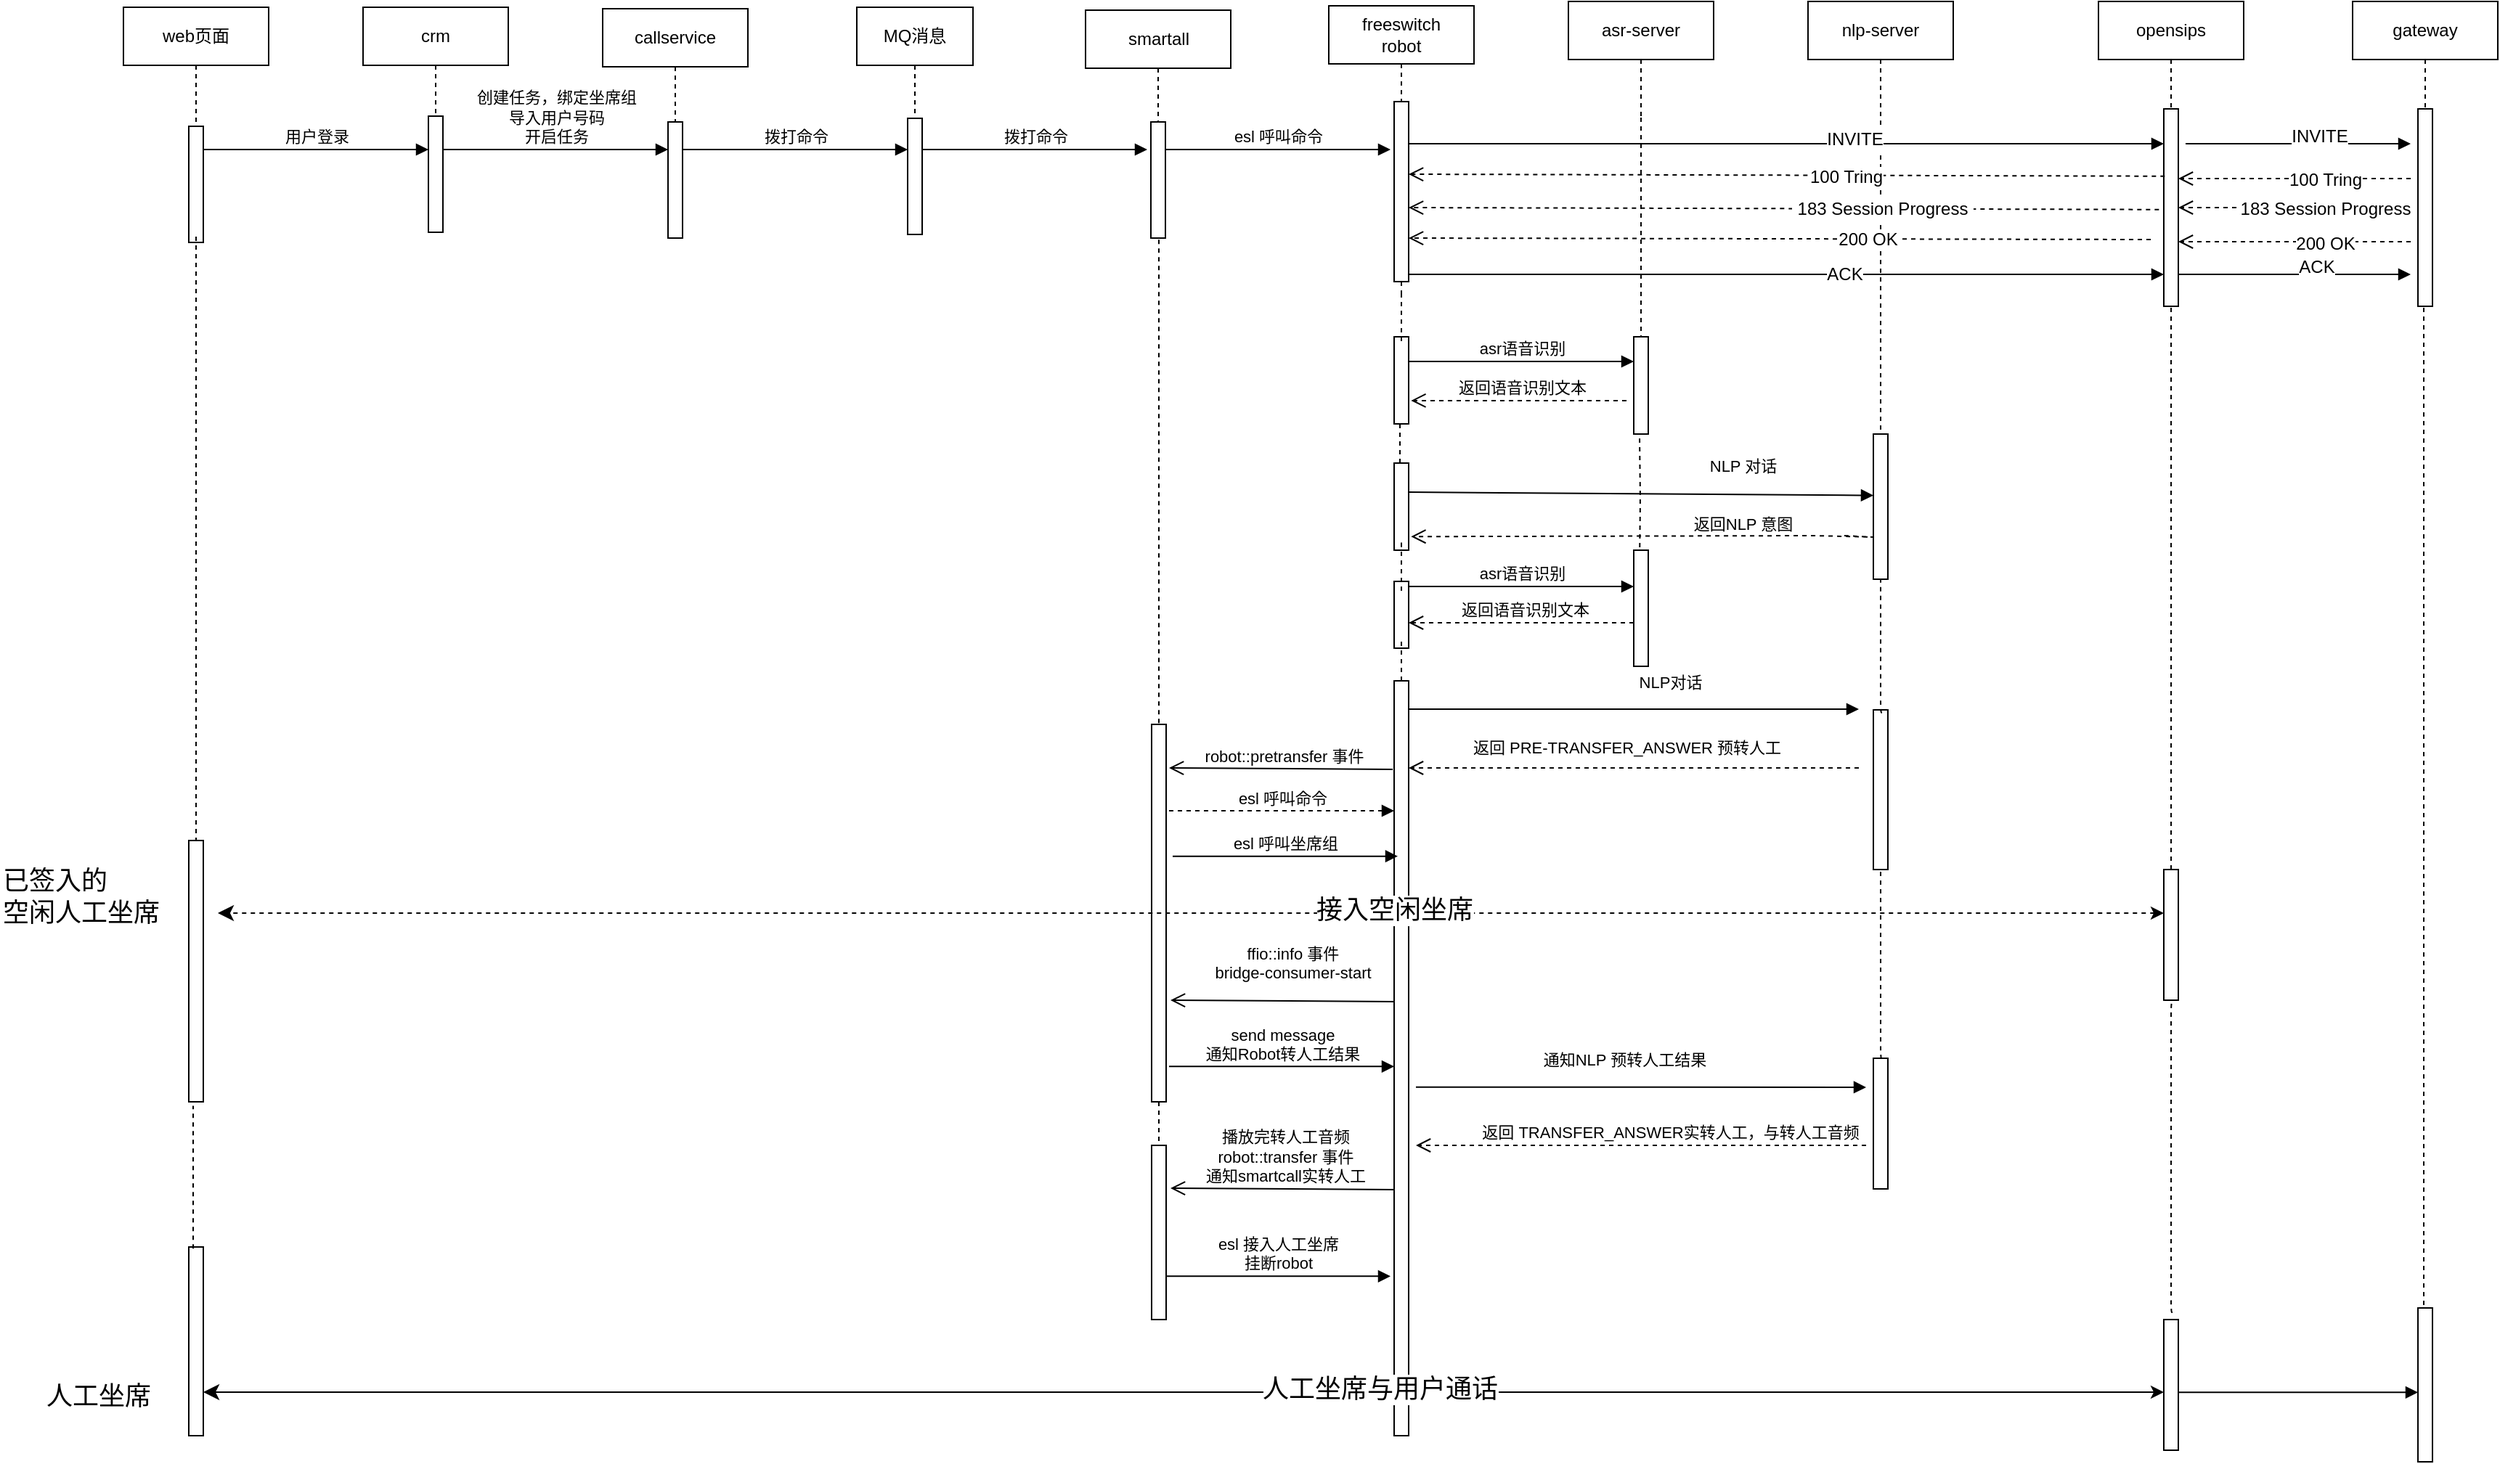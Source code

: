 <mxfile version="10.5.8" type="github"><diagram id="3mgoe-jNPa9EcW9ZpjK1" name="Page-1"><mxGraphModel dx="2095" dy="4619" grid="1" gridSize="10" guides="1" tooltips="1" connect="1" arrows="1" fold="1" page="0" pageScale="1" pageWidth="827" pageHeight="1169" background="none" math="0" shadow="0"><root><mxCell id="0"/><mxCell id="1" parent="0"/><mxCell id="B0qbbdO-0wWLb9-uWsGg-14" value="smartall" style="shape=umlLifeline;perimeter=lifelinePerimeter;whiteSpace=wrap;html=1;container=1;collapsible=0;recursiveResize=0;outlineConnect=0;" parent="1" vertex="1"><mxGeometry x="47.5" y="-3632" width="100" height="80" as="geometry"/></mxCell><mxCell id="B0qbbdO-0wWLb9-uWsGg-15" value="freeswitch&lt;br&gt;robot&lt;br&gt;" style="shape=umlLifeline;perimeter=lifelinePerimeter;whiteSpace=wrap;html=1;container=1;collapsible=0;recursiveResize=0;outlineConnect=0;" parent="1" vertex="1"><mxGeometry x="215" y="-3635" width="100" height="201" as="geometry"/></mxCell><mxCell id="B0qbbdO-0wWLb9-uWsGg-20" value="" style="html=1;points=[];perimeter=orthogonalPerimeter;" parent="B0qbbdO-0wWLb9-uWsGg-15" vertex="1"><mxGeometry x="45" y="66" width="10" height="124" as="geometry"/></mxCell><mxCell id="fr6vxEHx3baNWwD9M7RQ-111" style="edgeStyle=orthogonalEdgeStyle;rounded=0;jumpSize=6;orthogonalLoop=1;jettySize=auto;html=1;shadow=0;dashed=1;startArrow=none;startFill=0;endArrow=none;endFill=0;strokeWidth=1;" edge="1" parent="1" source="B0qbbdO-0wWLb9-uWsGg-16"><mxGeometry relative="1" as="geometry"><mxPoint x="430" y="-3400" as="targetPoint"/></mxGeometry></mxCell><mxCell id="B0qbbdO-0wWLb9-uWsGg-16" value="asr-server" style="shape=umlLifeline;perimeter=lifelinePerimeter;whiteSpace=wrap;html=1;container=1;collapsible=0;recursiveResize=0;outlineConnect=0;" parent="1" vertex="1"><mxGeometry x="380" y="-3638" width="100" height="80" as="geometry"/></mxCell><mxCell id="B0qbbdO-0wWLb9-uWsGg-17" value="callservice" style="shape=umlLifeline;perimeter=lifelinePerimeter;whiteSpace=wrap;html=1;container=1;collapsible=0;recursiveResize=0;outlineConnect=0;" parent="1" vertex="1"><mxGeometry x="-285" y="-3633" width="100" height="80" as="geometry"/></mxCell><mxCell id="B0qbbdO-0wWLb9-uWsGg-18" value="crm" style="shape=umlLifeline;perimeter=lifelinePerimeter;whiteSpace=wrap;html=1;container=1;collapsible=0;recursiveResize=0;outlineConnect=0;" parent="1" vertex="1"><mxGeometry x="-450" y="-3634" width="100" height="80" as="geometry"/></mxCell><mxCell id="B0qbbdO-0wWLb9-uWsGg-19" value="web页面" style="shape=umlLifeline;perimeter=lifelinePerimeter;whiteSpace=wrap;html=1;container=1;collapsible=0;recursiveResize=0;outlineConnect=0;" parent="1" vertex="1"><mxGeometry x="-615" y="-3634" width="100" height="80" as="geometry"/></mxCell><mxCell id="B0qbbdO-0wWLb9-uWsGg-21" value="" style="html=1;points=[];perimeter=orthogonalPerimeter;" parent="1" vertex="1"><mxGeometry x="425" y="-3407" width="10" height="67" as="geometry"/></mxCell><mxCell id="fr6vxEHx3baNWwD9M7RQ-88" style="edgeStyle=orthogonalEdgeStyle;rounded=0;jumpSize=6;orthogonalLoop=1;jettySize=auto;html=1;shadow=0;startArrow=block;startFill=1;endArrow=none;endFill=0;strokeWidth=1;dashed=1;exitX=1.017;exitY=0.908;exitDx=0;exitDy=0;exitPerimeter=0;" edge="1" parent="1" source="B0qbbdO-0wWLb9-uWsGg-22" target="fr6vxEHx3baNWwD9M7RQ-86"><mxGeometry relative="1" as="geometry"><mxPoint x="98" y="-3320" as="sourcePoint"/><Array as="points"><mxPoint x="98" y="-3482"/></Array></mxGeometry></mxCell><mxCell id="B0qbbdO-0wWLb9-uWsGg-22" value="" style="html=1;points=[];perimeter=orthogonalPerimeter;" parent="1" vertex="1"><mxGeometry x="92.5" y="-3555" width="10" height="80" as="geometry"/></mxCell><mxCell id="B0qbbdO-0wWLb9-uWsGg-23" value="" style="html=1;points=[];perimeter=orthogonalPerimeter;" parent="1" vertex="1"><mxGeometry x="-240" y="-3555" width="10" height="80" as="geometry"/></mxCell><mxCell id="B0qbbdO-0wWLb9-uWsGg-24" value="" style="html=1;points=[];perimeter=orthogonalPerimeter;" parent="1" vertex="1"><mxGeometry x="-405" y="-3559" width="10" height="80" as="geometry"/></mxCell><mxCell id="B0qbbdO-0wWLb9-uWsGg-25" value="" style="html=1;points=[];perimeter=orthogonalPerimeter;" parent="1" vertex="1"><mxGeometry x="-570" y="-3552" width="10" height="80" as="geometry"/></mxCell><mxCell id="fr6vxEHx3baNWwD9M7RQ-2" value="用户登录&lt;br&gt;" style="html=1;verticalAlign=bottom;endArrow=block;" edge="1" parent="1"><mxGeometry width="80" relative="1" as="geometry"><mxPoint x="-560" y="-3536" as="sourcePoint"/><mxPoint x="-405" y="-3536" as="targetPoint"/></mxGeometry></mxCell><mxCell id="fr6vxEHx3baNWwD9M7RQ-11" value="MQ消息" style="shape=umlLifeline;perimeter=lifelinePerimeter;whiteSpace=wrap;html=1;container=1;collapsible=0;recursiveResize=0;outlineConnect=0;" vertex="1" parent="1"><mxGeometry x="-110" y="-3634" width="80" height="80" as="geometry"/></mxCell><mxCell id="fr6vxEHx3baNWwD9M7RQ-12" value="" style="html=1;points=[];perimeter=orthogonalPerimeter;" vertex="1" parent="1"><mxGeometry x="-75" y="-3557.5" width="10" height="80" as="geometry"/></mxCell><mxCell id="fr6vxEHx3baNWwD9M7RQ-17" value="创建任务，绑定坐席组&lt;br&gt;导入用户号码&lt;br&gt;开启任务&lt;br&gt;" style="html=1;verticalAlign=bottom;endArrow=block;" edge="1" parent="1"><mxGeometry width="80" relative="1" as="geometry"><mxPoint x="-395" y="-3536" as="sourcePoint"/><mxPoint x="-240" y="-3536" as="targetPoint"/></mxGeometry></mxCell><mxCell id="fr6vxEHx3baNWwD9M7RQ-18" value="拨打命令" style="html=1;verticalAlign=bottom;endArrow=block;" edge="1" parent="1"><mxGeometry width="80" relative="1" as="geometry"><mxPoint x="-230" y="-3536" as="sourcePoint"/><mxPoint x="-75" y="-3536" as="targetPoint"/></mxGeometry></mxCell><mxCell id="fr6vxEHx3baNWwD9M7RQ-20" value="esl 呼叫命令" style="html=1;verticalAlign=bottom;endArrow=block;" edge="1" parent="1"><mxGeometry width="80" relative="1" as="geometry"><mxPoint x="102.5" y="-3536" as="sourcePoint"/><mxPoint x="257.5" y="-3536" as="targetPoint"/></mxGeometry></mxCell><mxCell id="fr6vxEHx3baNWwD9M7RQ-28" value="拨打命令" style="html=1;verticalAlign=bottom;endArrow=block;" edge="1" parent="1"><mxGeometry width="80" relative="1" as="geometry"><mxPoint x="-65" y="-3536" as="sourcePoint"/><mxPoint x="90" y="-3536" as="targetPoint"/></mxGeometry></mxCell><mxCell id="fr6vxEHx3baNWwD9M7RQ-31" value="nlp-server" style="shape=umlLifeline;perimeter=lifelinePerimeter;whiteSpace=wrap;html=1;container=1;collapsible=0;recursiveResize=0;outlineConnect=0;" vertex="1" parent="1"><mxGeometry x="545" y="-3638" width="100" height="298" as="geometry"/></mxCell><mxCell id="fr6vxEHx3baNWwD9M7RQ-32" value="" style="html=1;points=[];perimeter=orthogonalPerimeter;" vertex="1" parent="1"><mxGeometry x="590" y="-3340" width="10" height="100" as="geometry"/></mxCell><mxCell id="fr6vxEHx3baNWwD9M7RQ-36" value="asr语音识别" style="html=1;verticalAlign=bottom;endArrow=block;" edge="1" parent="1"><mxGeometry width="80" relative="1" as="geometry"><mxPoint x="270" y="-3390" as="sourcePoint"/><mxPoint x="425" y="-3390" as="targetPoint"/></mxGeometry></mxCell><mxCell id="fr6vxEHx3baNWwD9M7RQ-38" value="返回语音识别文本" style="html=1;verticalAlign=bottom;endArrow=open;dashed=1;endSize=8;rounded=0;entryX=1.167;entryY=0.733;entryDx=0;entryDy=0;entryPerimeter=0;" edge="1" parent="1" target="fr6vxEHx3baNWwD9M7RQ-112"><mxGeometry x="-0.026" relative="1" as="geometry"><mxPoint x="420" y="-3363" as="sourcePoint"/><mxPoint x="280" y="-3354" as="targetPoint"/><mxPoint as="offset"/></mxGeometry></mxCell><mxCell id="fr6vxEHx3baNWwD9M7RQ-68" value="asr语音识别" style="html=1;verticalAlign=bottom;endArrow=block;" edge="1" parent="1"><mxGeometry width="80" relative="1" as="geometry"><mxPoint x="270" y="-3235" as="sourcePoint"/><mxPoint x="425" y="-3235" as="targetPoint"/></mxGeometry></mxCell><mxCell id="fr6vxEHx3baNWwD9M7RQ-69" value="返回语音识别文本" style="html=1;verticalAlign=bottom;endArrow=open;dashed=1;endSize=8;rounded=0;" edge="1" parent="1"><mxGeometry x="-0.026" relative="1" as="geometry"><mxPoint x="425" y="-3210" as="sourcePoint"/><mxPoint x="270" y="-3210" as="targetPoint"/><mxPoint as="offset"/></mxGeometry></mxCell><mxCell id="fr6vxEHx3baNWwD9M7RQ-70" value="NLP 对话" style="html=1;verticalAlign=bottom;endArrow=block;entryX=0;entryY=0.423;entryDx=0;entryDy=0;entryPerimeter=0;" edge="1" parent="1" target="fr6vxEHx3baNWwD9M7RQ-32"><mxGeometry x="0.437" y="11" width="80" relative="1" as="geometry"><mxPoint x="270" y="-3300" as="sourcePoint"/><mxPoint x="580" y="-3298" as="targetPoint"/><mxPoint as="offset"/></mxGeometry></mxCell><mxCell id="fr6vxEHx3baNWwD9M7RQ-71" value="返回NLP 意图" style="html=1;verticalAlign=bottom;endArrow=open;endSize=8;rounded=0;dashed=1;entryX=1.167;entryY=0.844;entryDx=0;entryDy=0;entryPerimeter=0;" edge="1" parent="1" target="fr6vxEHx3baNWwD9M7RQ-93"><mxGeometry x="-0.349" y="1" relative="1" as="geometry"><mxPoint x="570" y="-3270" as="sourcePoint"/><mxPoint x="280" y="-3270" as="targetPoint"/><Array as="points"><mxPoint x="590" y="-3269"/><mxPoint x="550" y="-3270"/></Array><mxPoint as="offset"/></mxGeometry></mxCell><mxCell id="fr6vxEHx3baNWwD9M7RQ-79" value="" style="edgeStyle=orthogonalEdgeStyle;rounded=1;jumpSize=6;orthogonalLoop=1;jettySize=auto;html=1;shadow=0;dashed=1;startArrow=none;startFill=0;endArrow=none;endFill=0;strokeWidth=1;entryX=0.4;entryY=1.013;entryDx=0;entryDy=0;entryPerimeter=0;" edge="1" parent="1" target="B0qbbdO-0wWLb9-uWsGg-21"><mxGeometry relative="1" as="geometry"><mxPoint x="429" y="-3250" as="sourcePoint"/><mxPoint x="430" y="-3310" as="targetPoint"/></mxGeometry></mxCell><mxCell id="fr6vxEHx3baNWwD9M7RQ-76" value="" style="html=1;points=[];perimeter=orthogonalPerimeter;" vertex="1" parent="1"><mxGeometry x="425" y="-3260" width="10" height="80" as="geometry"/></mxCell><mxCell id="fr6vxEHx3baNWwD9M7RQ-81" value="NLP对话" style="html=1;verticalAlign=bottom;endArrow=block;" edge="1" parent="1"><mxGeometry x="0.161" y="10" width="80" relative="1" as="geometry"><mxPoint x="270" y="-3150.5" as="sourcePoint"/><mxPoint x="580" y="-3150.5" as="targetPoint"/><mxPoint as="offset"/></mxGeometry></mxCell><mxCell id="fr6vxEHx3baNWwD9M7RQ-86" value="" style="html=1;points=[];perimeter=orthogonalPerimeter;" vertex="1" parent="1"><mxGeometry x="93" y="-3140" width="10" height="260" as="geometry"/></mxCell><mxCell id="fr6vxEHx3baNWwD9M7RQ-89" value="robot::pretransfer 事件" style="html=1;verticalAlign=bottom;endArrow=open;endSize=8;rounded=0;entryX=1.3;entryY=0.69;entryDx=0;entryDy=0;entryPerimeter=0;" edge="1" parent="1"><mxGeometry x="-0.026" relative="1" as="geometry"><mxPoint x="259" y="-3109" as="sourcePoint"/><mxPoint x="105" y="-3110" as="targetPoint"/><mxPoint as="offset"/></mxGeometry></mxCell><mxCell id="fr6vxEHx3baNWwD9M7RQ-90" value="esl 呼叫命令" style="html=1;verticalAlign=bottom;endArrow=block;dashed=1;" edge="1" parent="1"><mxGeometry width="80" relative="1" as="geometry"><mxPoint x="105" y="-3080.5" as="sourcePoint"/><mxPoint x="260" y="-3080.5" as="targetPoint"/></mxGeometry></mxCell><mxCell id="fr6vxEHx3baNWwD9M7RQ-93" value="" style="html=1;points=[];perimeter=orthogonalPerimeter;" vertex="1" parent="1"><mxGeometry x="260" y="-3320" width="10" height="60" as="geometry"/></mxCell><mxCell id="fr6vxEHx3baNWwD9M7RQ-95" value="" style="edgeStyle=orthogonalEdgeStyle;rounded=1;jumpSize=6;orthogonalLoop=1;jettySize=auto;html=1;shadow=0;dashed=1;startArrow=none;startFill=0;endArrow=none;endFill=0;strokeWidth=1;" edge="1" parent="1"><mxGeometry relative="1" as="geometry"><mxPoint x="264" y="-3320" as="sourcePoint"/><mxPoint x="264" y="-3347" as="targetPoint"/></mxGeometry></mxCell><mxCell id="fr6vxEHx3baNWwD9M7RQ-96" value="" style="html=1;points=[];perimeter=orthogonalPerimeter;" vertex="1" parent="1"><mxGeometry x="260" y="-3238.5" width="10" height="46" as="geometry"/></mxCell><mxCell id="fr6vxEHx3baNWwD9M7RQ-99" value="" style="edgeStyle=orthogonalEdgeStyle;rounded=1;jumpSize=6;orthogonalLoop=1;jettySize=auto;html=1;shadow=0;dashed=1;startArrow=none;startFill=0;endArrow=none;endFill=0;strokeWidth=1;" edge="1" parent="1"><mxGeometry relative="1" as="geometry"><mxPoint x="265" y="-3232" as="sourcePoint"/><mxPoint x="265" y="-3260" as="targetPoint"/><Array as="points"><mxPoint x="265" y="-3270"/><mxPoint x="265" y="-3270"/></Array></mxGeometry></mxCell><mxCell id="fr6vxEHx3baNWwD9M7RQ-100" value="" style="html=1;points=[];perimeter=orthogonalPerimeter;" vertex="1" parent="1"><mxGeometry x="260" y="-3170" width="10" height="520" as="geometry"/></mxCell><mxCell id="fr6vxEHx3baNWwD9M7RQ-102" value="" style="edgeStyle=orthogonalEdgeStyle;rounded=1;jumpSize=6;orthogonalLoop=1;jettySize=auto;html=1;shadow=0;dashed=1;startArrow=none;startFill=0;endArrow=none;endFill=0;strokeWidth=1;" edge="1" parent="1" source="fr6vxEHx3baNWwD9M7RQ-100"><mxGeometry relative="1" as="geometry"><mxPoint x="265" y="-3169" as="sourcePoint"/><mxPoint x="265" y="-3197" as="targetPoint"/></mxGeometry></mxCell><mxCell id="fr6vxEHx3baNWwD9M7RQ-103" value="返回 PRE-TRANSFER_ANSWER 预转人工&lt;br&gt;" style="html=1;verticalAlign=bottom;endArrow=open;endSize=8;rounded=0;dashed=1;" edge="1" parent="1"><mxGeometry x="0.032" y="-5" relative="1" as="geometry"><mxPoint x="580" y="-3110" as="sourcePoint"/><mxPoint x="270" y="-3110" as="targetPoint"/><mxPoint as="offset"/></mxGeometry></mxCell><mxCell id="fr6vxEHx3baNWwD9M7RQ-105" value="" style="html=1;points=[];perimeter=orthogonalPerimeter;" vertex="1" parent="1"><mxGeometry x="-570" y="-3060" width="10" height="180" as="geometry"/></mxCell><mxCell id="fr6vxEHx3baNWwD9M7RQ-107" style="edgeStyle=orthogonalEdgeStyle;rounded=0;jumpSize=6;orthogonalLoop=1;jettySize=auto;html=1;shadow=0;startArrow=none;startFill=0;endArrow=none;endFill=0;strokeWidth=1;dashed=1;exitX=0.5;exitY=0.95;exitDx=0;exitDy=0;exitPerimeter=0;" edge="1" parent="1" source="B0qbbdO-0wWLb9-uWsGg-25" target="fr6vxEHx3baNWwD9M7RQ-105"><mxGeometry relative="1" as="geometry"><mxPoint x="-565" y="-3267.5" as="sourcePoint"/><mxPoint x="-565" y="-3107.5" as="targetPoint"/><Array as="points"/></mxGeometry></mxCell><mxCell id="fr6vxEHx3baNWwD9M7RQ-108" value="esl 呼叫坐席组" style="html=1;verticalAlign=bottom;endArrow=block;" edge="1" parent="1"><mxGeometry width="80" relative="1" as="geometry"><mxPoint x="107.5" y="-3049.167" as="sourcePoint"/><mxPoint x="262.5" y="-3049.167" as="targetPoint"/></mxGeometry></mxCell><mxCell id="fr6vxEHx3baNWwD9M7RQ-109" value="opensips" style="shape=umlLifeline;perimeter=lifelinePerimeter;whiteSpace=wrap;html=1;container=1;collapsible=0;recursiveResize=0;outlineConnect=0;" vertex="1" parent="1"><mxGeometry x="745" y="-3638" width="100" height="210" as="geometry"/></mxCell><mxCell id="fr6vxEHx3baNWwD9M7RQ-110" value="" style="html=1;points=[];perimeter=orthogonalPerimeter;" vertex="1" parent="fr6vxEHx3baNWwD9M7RQ-109"><mxGeometry x="45" y="74" width="10" height="136" as="geometry"/></mxCell><mxCell id="fr6vxEHx3baNWwD9M7RQ-112" value="" style="html=1;points=[];perimeter=orthogonalPerimeter;" vertex="1" parent="1"><mxGeometry x="260" y="-3407" width="10" height="60" as="geometry"/></mxCell><mxCell id="fr6vxEHx3baNWwD9M7RQ-113" value="" style="html=1;verticalAlign=bottom;endArrow=block;" edge="1" parent="1"><mxGeometry x="0.038" y="10" width="80" relative="1" as="geometry"><mxPoint x="270" y="-3540" as="sourcePoint"/><mxPoint x="790" y="-3540" as="targetPoint"/><mxPoint as="offset"/></mxGeometry></mxCell><mxCell id="fr6vxEHx3baNWwD9M7RQ-122" value="INVITE" style="text;html=1;resizable=0;points=[];align=center;verticalAlign=middle;labelBackgroundColor=#ffffff;" vertex="1" connectable="0" parent="fr6vxEHx3baNWwD9M7RQ-113"><mxGeometry x="0.179" y="3" relative="1" as="geometry"><mxPoint as="offset"/></mxGeometry></mxCell><mxCell id="fr6vxEHx3baNWwD9M7RQ-116" value="" style="html=1;verticalAlign=bottom;endArrow=open;dashed=1;endSize=8;rounded=0;exitX=0.067;exitY=0.341;exitDx=0;exitDy=0;exitPerimeter=0;" edge="1" parent="1" source="fr6vxEHx3baNWwD9M7RQ-110"><mxGeometry x="-0.026" relative="1" as="geometry"><mxPoint x="780" y="-3519" as="sourcePoint"/><mxPoint x="270" y="-3519" as="targetPoint"/><mxPoint as="offset"/></mxGeometry></mxCell><mxCell id="fr6vxEHx3baNWwD9M7RQ-123" value="100 Tring" style="text;html=1;resizable=0;points=[];align=center;verticalAlign=middle;labelBackgroundColor=#ffffff;" vertex="1" connectable="0" parent="fr6vxEHx3baNWwD9M7RQ-116"><mxGeometry x="-0.659" y="1" relative="1" as="geometry"><mxPoint x="-131" as="offset"/></mxGeometry></mxCell><mxCell id="fr6vxEHx3baNWwD9M7RQ-118" value="" style="html=1;verticalAlign=bottom;endArrow=open;dashed=1;endSize=8;rounded=0;exitX=-0.333;exitY=0.51;exitDx=0;exitDy=0;exitPerimeter=0;" edge="1" parent="1" source="fr6vxEHx3baNWwD9M7RQ-110"><mxGeometry x="-0.026" relative="1" as="geometry"><mxPoint x="781" y="-3495.5" as="sourcePoint"/><mxPoint x="270" y="-3496" as="targetPoint"/><mxPoint as="offset"/></mxGeometry></mxCell><mxCell id="fr6vxEHx3baNWwD9M7RQ-125" value="&amp;nbsp;183 Session Progress&amp;nbsp;" style="text;html=1;resizable=0;points=[];align=center;verticalAlign=middle;labelBackgroundColor=#ffffff;" vertex="1" connectable="0" parent="fr6vxEHx3baNWwD9M7RQ-118"><mxGeometry x="-0.425" y="1" relative="1" as="geometry"><mxPoint x="-42" y="-1" as="offset"/></mxGeometry></mxCell><mxCell id="fr6vxEHx3baNWwD9M7RQ-119" value="" style="html=1;verticalAlign=bottom;endArrow=open;dashed=1;endSize=8;rounded=0;exitX=-0.367;exitY=0.503;exitDx=0;exitDy=0;exitPerimeter=0;" edge="1" parent="1"><mxGeometry x="-0.026" relative="1" as="geometry"><mxPoint x="781" y="-3474" as="sourcePoint"/><mxPoint x="270" y="-3475" as="targetPoint"/><mxPoint as="offset"/></mxGeometry></mxCell><mxCell id="fr6vxEHx3baNWwD9M7RQ-126" value="200 OK" style="text;html=1;resizable=0;points=[];align=center;verticalAlign=middle;labelBackgroundColor=#ffffff;" vertex="1" connectable="0" parent="fr6vxEHx3baNWwD9M7RQ-119"><mxGeometry x="-0.545" y="1" relative="1" as="geometry"><mxPoint x="-79" y="-1.5" as="offset"/></mxGeometry></mxCell><mxCell id="fr6vxEHx3baNWwD9M7RQ-120" value="" style="html=1;verticalAlign=bottom;endArrow=block;" edge="1" parent="1"><mxGeometry x="0.115" y="10" width="80" relative="1" as="geometry"><mxPoint x="270" y="-3450" as="sourcePoint"/><mxPoint x="790" y="-3450" as="targetPoint"/><mxPoint as="offset"/></mxGeometry></mxCell><mxCell id="fr6vxEHx3baNWwD9M7RQ-127" value="ACK" style="text;html=1;resizable=0;points=[];align=center;verticalAlign=middle;labelBackgroundColor=#ffffff;" vertex="1" connectable="0" parent="fr6vxEHx3baNWwD9M7RQ-120"><mxGeometry x="0.518" y="-1" relative="1" as="geometry"><mxPoint x="-95" y="-1" as="offset"/></mxGeometry></mxCell><mxCell id="fr6vxEHx3baNWwD9M7RQ-131" value="" style="edgeStyle=orthogonalEdgeStyle;rounded=1;jumpSize=6;orthogonalLoop=1;jettySize=auto;html=1;shadow=0;dashed=1;startArrow=none;startFill=0;endArrow=none;endFill=0;strokeWidth=1;" edge="1" parent="1"><mxGeometry relative="1" as="geometry"><mxPoint x="265" y="-3404" as="sourcePoint"/><mxPoint x="265" y="-3438" as="targetPoint"/></mxGeometry></mxCell><mxCell id="fr6vxEHx3baNWwD9M7RQ-134" value="" style="html=1;points=[];perimeter=orthogonalPerimeter;" vertex="1" parent="1"><mxGeometry x="590" y="-3150" width="10" height="110" as="geometry"/></mxCell><mxCell id="fr6vxEHx3baNWwD9M7RQ-137" value="" style="edgeStyle=orthogonalEdgeStyle;rounded=1;jumpSize=6;orthogonalLoop=1;jettySize=auto;html=1;shadow=0;dashed=1;startArrow=none;startFill=0;endArrow=none;endFill=0;strokeWidth=1;exitX=0.6;exitY=0.017;exitDx=0;exitDy=0;exitPerimeter=0;" edge="1" parent="1" source="fr6vxEHx3baNWwD9M7RQ-134" target="fr6vxEHx3baNWwD9M7RQ-32"><mxGeometry relative="1" as="geometry"><mxPoint x="594" y="-3180" as="sourcePoint"/><mxPoint x="594" y="-3218.5" as="targetPoint"/><Array as="points"><mxPoint x="595" y="-3148"/></Array></mxGeometry></mxCell><mxCell id="fr6vxEHx3baNWwD9M7RQ-149" value="" style="html=1;points=[];perimeter=orthogonalPerimeter;" vertex="1" parent="1"><mxGeometry x="790" y="-3040" width="10" height="90" as="geometry"/></mxCell><mxCell id="fr6vxEHx3baNWwD9M7RQ-153" value="" style="edgeStyle=orthogonalEdgeStyle;rounded=0;jumpSize=6;orthogonalLoop=1;jettySize=auto;html=1;shadow=0;dashed=1;startArrow=none;startFill=0;endArrow=none;endFill=0;strokeWidth=1;" edge="1" parent="1" source="fr6vxEHx3baNWwD9M7RQ-149"><mxGeometry relative="1" as="geometry"><mxPoint x="795" y="-3108" as="sourcePoint"/><mxPoint x="795" y="-3428" as="targetPoint"/><Array as="points"/></mxGeometry></mxCell><mxCell id="fr6vxEHx3baNWwD9M7RQ-158" value="" style="html=1;verticalAlign=bottom;endArrow=classic;endSize=8;rounded=0;dashed=1;endFill=1;startArrow=classic;startFill=1;" edge="1" parent="1"><mxGeometry x="-0.651" y="-5" relative="1" as="geometry"><mxPoint x="790" y="-3010" as="sourcePoint"/><mxPoint x="-550" y="-3010" as="targetPoint"/><Array as="points"><mxPoint x="390" y="-3010"/><mxPoint x="-550" y="-3010"/></Array><mxPoint as="offset"/></mxGeometry></mxCell><mxCell id="fr6vxEHx3baNWwD9M7RQ-164" value="&lt;font style=&quot;font-size: 18px&quot;&gt;接入空闲坐席&lt;/font&gt;" style="text;html=1;resizable=0;points=[];align=center;verticalAlign=middle;labelBackgroundColor=#ffffff;" vertex="1" connectable="0" parent="fr6vxEHx3baNWwD9M7RQ-158"><mxGeometry x="1" y="810" relative="1" as="geometry"><mxPoint x="810" y="-2" as="offset"/></mxGeometry></mxCell><mxCell id="fr6vxEHx3baNWwD9M7RQ-165" value="ffio::info 事件&lt;br&gt;bridge-consumer-start&lt;br&gt;" style="html=1;verticalAlign=bottom;endArrow=open;endSize=8;rounded=0;entryX=1.3;entryY=0.69;entryDx=0;entryDy=0;entryPerimeter=0;" edge="1" parent="1"><mxGeometry x="-0.09" y="-11" relative="1" as="geometry"><mxPoint x="260" y="-2949" as="sourcePoint"/><mxPoint x="106" y="-2950" as="targetPoint"/><mxPoint as="offset"/></mxGeometry></mxCell><mxCell id="fr6vxEHx3baNWwD9M7RQ-166" value="send message&lt;br&gt;通知Robot转人工结果&lt;br&gt;" style="html=1;verticalAlign=bottom;endArrow=block;" edge="1" parent="1"><mxGeometry width="80" relative="1" as="geometry"><mxPoint x="105" y="-2904.333" as="sourcePoint"/><mxPoint x="260" y="-2904.333" as="targetPoint"/></mxGeometry></mxCell><mxCell id="fr6vxEHx3baNWwD9M7RQ-170" value="" style="html=1;points=[];perimeter=orthogonalPerimeter;" vertex="1" parent="1"><mxGeometry x="590" y="-2910" width="10" height="90" as="geometry"/></mxCell><mxCell id="fr6vxEHx3baNWwD9M7RQ-172" value="" style="edgeStyle=orthogonalEdgeStyle;rounded=1;jumpSize=6;orthogonalLoop=1;jettySize=auto;html=1;shadow=0;dashed=1;startArrow=none;startFill=0;endArrow=none;endFill=0;strokeWidth=1;exitX=0.6;exitY=0.017;exitDx=0;exitDy=0;exitPerimeter=0;" edge="1" parent="1" target="fr6vxEHx3baNWwD9M7RQ-134"><mxGeometry relative="1" as="geometry"><mxPoint x="596" y="-2910" as="sourcePoint"/><mxPoint x="595" y="-3002" as="targetPoint"/><Array as="points"><mxPoint x="595" y="-2910"/></Array></mxGeometry></mxCell><mxCell id="fr6vxEHx3baNWwD9M7RQ-173" value="通知NLP 预转人工结果&amp;nbsp;" style="html=1;verticalAlign=bottom;endArrow=block;" edge="1" parent="1"><mxGeometry x="-0.065" y="10" width="80" relative="1" as="geometry"><mxPoint x="275" y="-2890.167" as="sourcePoint"/><mxPoint x="585" y="-2890" as="targetPoint"/><mxPoint as="offset"/></mxGeometry></mxCell><mxCell id="fr6vxEHx3baNWwD9M7RQ-174" value="&lt;span&gt;返回 TRANSFER_ANSWER实转人工，与转人工音频&lt;br&gt;&lt;/span&gt;" style="html=1;verticalAlign=bottom;endArrow=open;endSize=8;rounded=0;dashed=1;" edge="1" parent="1"><mxGeometry x="-0.129" relative="1" as="geometry"><mxPoint x="585" y="-2850" as="sourcePoint"/><mxPoint x="275" y="-2850" as="targetPoint"/><mxPoint as="offset"/></mxGeometry></mxCell><mxCell id="fr6vxEHx3baNWwD9M7RQ-179" value="播放完转人工音频&lt;br&gt;robot::transfer 事件&lt;br&gt;通知smartcall实转人工&lt;br&gt;" style="html=1;verticalAlign=bottom;endArrow=open;endSize=8;rounded=0;entryX=1.3;entryY=0.69;entryDx=0;entryDy=0;entryPerimeter=0;" edge="1" parent="1"><mxGeometry x="-0.026" relative="1" as="geometry"><mxPoint x="260" y="-2819.5" as="sourcePoint"/><mxPoint x="106" y="-2820.5" as="targetPoint"/><mxPoint as="offset"/></mxGeometry></mxCell><mxCell id="fr6vxEHx3baNWwD9M7RQ-180" value="" style="html=1;points=[];perimeter=orthogonalPerimeter;" vertex="1" parent="1"><mxGeometry x="93" y="-2850" width="10" height="120" as="geometry"/></mxCell><mxCell id="fr6vxEHx3baNWwD9M7RQ-183" value="esl 接入人工坐席&lt;br&gt;挂断robot&lt;br&gt;" style="html=1;verticalAlign=bottom;endArrow=block;" edge="1" parent="1"><mxGeometry width="80" relative="1" as="geometry"><mxPoint x="102.5" y="-2759.833" as="sourcePoint"/><mxPoint x="257.5" y="-2759.833" as="targetPoint"/></mxGeometry></mxCell><mxCell id="fr6vxEHx3baNWwD9M7RQ-184" value="" style="html=1;points=[];perimeter=orthogonalPerimeter;" vertex="1" parent="1"><mxGeometry x="-570" y="-2780" width="10" height="130" as="geometry"/></mxCell><mxCell id="fr6vxEHx3baNWwD9M7RQ-185" value="" style="edgeStyle=orthogonalEdgeStyle;rounded=1;jumpSize=6;orthogonalLoop=1;jettySize=auto;html=1;shadow=0;dashed=1;startArrow=none;startFill=0;endArrow=none;endFill=0;strokeWidth=1;" edge="1" parent="1"><mxGeometry relative="1" as="geometry"><mxPoint x="98" y="-2853" as="sourcePoint"/><mxPoint x="98" y="-2880" as="targetPoint"/></mxGeometry></mxCell><mxCell id="fr6vxEHx3baNWwD9M7RQ-186" value="" style="edgeStyle=orthogonalEdgeStyle;rounded=1;jumpSize=6;orthogonalLoop=1;jettySize=auto;html=1;shadow=0;dashed=1;startArrow=none;startFill=0;endArrow=none;endFill=0;strokeWidth=1;entryX=0.3;entryY=1.015;entryDx=0;entryDy=0;entryPerimeter=0;exitX=0.3;exitY=0.009;exitDx=0;exitDy=0;exitPerimeter=0;" edge="1" parent="1" source="fr6vxEHx3baNWwD9M7RQ-184" target="fr6vxEHx3baNWwD9M7RQ-105"><mxGeometry relative="1" as="geometry"><mxPoint x="-565" y="-2806.5" as="sourcePoint"/><mxPoint x="-565" y="-2833.5" as="targetPoint"/><Array as="points"/></mxGeometry></mxCell><mxCell id="fr6vxEHx3baNWwD9M7RQ-187" value="" style="html=1;verticalAlign=bottom;endArrow=classic;endSize=8;rounded=0;endFill=1;startArrow=classic;startFill=1;exitX=0;exitY=0.556;exitDx=0;exitDy=0;exitPerimeter=0;" edge="1" parent="1" source="fr6vxEHx3baNWwD9M7RQ-189"><mxGeometry x="-0.651" y="-5" relative="1" as="geometry"><mxPoint x="780" y="-2680" as="sourcePoint"/><mxPoint x="-560" y="-2680" as="targetPoint"/><Array as="points"><mxPoint x="380" y="-2680"/><mxPoint x="-560" y="-2680"/></Array><mxPoint as="offset"/></mxGeometry></mxCell><mxCell id="fr6vxEHx3baNWwD9M7RQ-188" value="&lt;font style=&quot;font-size: 18px&quot;&gt;人工坐席与用户通话&lt;/font&gt;" style="text;html=1;resizable=0;points=[];align=center;verticalAlign=middle;labelBackgroundColor=#ffffff;" vertex="1" connectable="0" parent="fr6vxEHx3baNWwD9M7RQ-187"><mxGeometry x="1" y="810" relative="1" as="geometry"><mxPoint x="810" y="-2" as="offset"/></mxGeometry></mxCell><mxCell id="fr6vxEHx3baNWwD9M7RQ-189" value="" style="html=1;points=[];perimeter=orthogonalPerimeter;" vertex="1" parent="1"><mxGeometry x="790" y="-2730" width="10" height="90" as="geometry"/></mxCell><mxCell id="fr6vxEHx3baNWwD9M7RQ-190" value="" style="edgeStyle=orthogonalEdgeStyle;rounded=1;jumpSize=6;orthogonalLoop=1;jettySize=auto;html=1;shadow=0;dashed=1;startArrow=none;startFill=0;endArrow=none;endFill=0;strokeWidth=1;exitX=0.6;exitY=0.017;exitDx=0;exitDy=0;exitPerimeter=0;entryX=0.667;entryY=1.007;entryDx=0;entryDy=0;entryPerimeter=0;" edge="1" parent="1" target="fr6vxEHx3baNWwD9M7RQ-149"><mxGeometry relative="1" as="geometry"><mxPoint x="796" y="-2735" as="sourcePoint"/><mxPoint x="795" y="-2865" as="targetPoint"/><Array as="points"><mxPoint x="795" y="-2735"/><mxPoint x="795" y="-2949"/></Array></mxGeometry></mxCell><mxCell id="fr6vxEHx3baNWwD9M7RQ-191" value="gateway" style="shape=umlLifeline;perimeter=lifelinePerimeter;whiteSpace=wrap;html=1;container=1;collapsible=0;recursiveResize=0;outlineConnect=0;" vertex="1" parent="1"><mxGeometry x="920" y="-3638" width="100" height="210" as="geometry"/></mxCell><mxCell id="fr6vxEHx3baNWwD9M7RQ-192" value="" style="html=1;points=[];perimeter=orthogonalPerimeter;" vertex="1" parent="fr6vxEHx3baNWwD9M7RQ-191"><mxGeometry x="45" y="74" width="10" height="136" as="geometry"/></mxCell><mxCell id="fr6vxEHx3baNWwD9M7RQ-193" value="" style="html=1;verticalAlign=bottom;endArrow=block;" edge="1" parent="1"><mxGeometry width="80" relative="1" as="geometry"><mxPoint x="805" y="-3540" as="sourcePoint"/><mxPoint x="960" y="-3540" as="targetPoint"/></mxGeometry></mxCell><mxCell id="fr6vxEHx3baNWwD9M7RQ-194" value="INVITE" style="text;html=1;resizable=0;points=[];align=center;verticalAlign=middle;labelBackgroundColor=#ffffff;" vertex="1" connectable="0" parent="fr6vxEHx3baNWwD9M7RQ-193"><mxGeometry x="0.183" y="5" relative="1" as="geometry"><mxPoint as="offset"/></mxGeometry></mxCell><mxCell id="fr6vxEHx3baNWwD9M7RQ-195" value="" style="html=1;verticalAlign=bottom;endArrow=open;dashed=1;endSize=8;rounded=0;entryX=1.167;entryY=0.733;entryDx=0;entryDy=0;entryPerimeter=0;" edge="1" parent="1"><mxGeometry x="-0.026" relative="1" as="geometry"><mxPoint x="960" y="-3516" as="sourcePoint"/><mxPoint x="800" y="-3516" as="targetPoint"/><mxPoint as="offset"/></mxGeometry></mxCell><mxCell id="fr6vxEHx3baNWwD9M7RQ-196" value="100 Tring" style="text;html=1;resizable=0;points=[];align=center;verticalAlign=middle;labelBackgroundColor=#ffffff;" vertex="1" connectable="0" parent="fr6vxEHx3baNWwD9M7RQ-195"><mxGeometry x="-0.258" y="1" relative="1" as="geometry"><mxPoint as="offset"/></mxGeometry></mxCell><mxCell id="fr6vxEHx3baNWwD9M7RQ-197" value="" style="html=1;verticalAlign=bottom;endArrow=open;dashed=1;endSize=8;rounded=0;entryX=1.167;entryY=0.733;entryDx=0;entryDy=0;entryPerimeter=0;" edge="1" parent="1"><mxGeometry x="-0.026" relative="1" as="geometry"><mxPoint x="960" y="-3496" as="sourcePoint"/><mxPoint x="800" y="-3496" as="targetPoint"/><mxPoint as="offset"/></mxGeometry></mxCell><mxCell id="fr6vxEHx3baNWwD9M7RQ-198" value="183 Session Progress" style="text;html=1;resizable=0;points=[];align=center;verticalAlign=middle;labelBackgroundColor=#ffffff;" vertex="1" connectable="0" parent="fr6vxEHx3baNWwD9M7RQ-197"><mxGeometry x="-0.258" y="1" relative="1" as="geometry"><mxPoint as="offset"/></mxGeometry></mxCell><mxCell id="fr6vxEHx3baNWwD9M7RQ-199" value="" style="html=1;verticalAlign=bottom;endArrow=open;dashed=1;endSize=8;rounded=0;entryX=1.167;entryY=0.733;entryDx=0;entryDy=0;entryPerimeter=0;" edge="1" parent="1"><mxGeometry x="-0.026" relative="1" as="geometry"><mxPoint x="960" y="-3472.5" as="sourcePoint"/><mxPoint x="800" y="-3472.5" as="targetPoint"/><mxPoint as="offset"/></mxGeometry></mxCell><mxCell id="fr6vxEHx3baNWwD9M7RQ-200" value="200 OK" style="text;html=1;resizable=0;points=[];align=center;verticalAlign=middle;labelBackgroundColor=#ffffff;" vertex="1" connectable="0" parent="fr6vxEHx3baNWwD9M7RQ-199"><mxGeometry x="-0.258" y="1" relative="1" as="geometry"><mxPoint as="offset"/></mxGeometry></mxCell><mxCell id="fr6vxEHx3baNWwD9M7RQ-204" value="" style="html=1;verticalAlign=bottom;endArrow=block;" edge="1" parent="1"><mxGeometry width="80" relative="1" as="geometry"><mxPoint x="800" y="-3450" as="sourcePoint"/><mxPoint x="960" y="-3450" as="targetPoint"/></mxGeometry></mxCell><mxCell id="fr6vxEHx3baNWwD9M7RQ-205" value="ACK" style="text;html=1;resizable=0;points=[];align=center;verticalAlign=middle;labelBackgroundColor=#ffffff;" vertex="1" connectable="0" parent="fr6vxEHx3baNWwD9M7RQ-204"><mxGeometry x="0.183" y="5" relative="1" as="geometry"><mxPoint as="offset"/></mxGeometry></mxCell><mxCell id="fr6vxEHx3baNWwD9M7RQ-207" value="" style="html=1;points=[];perimeter=orthogonalPerimeter;" vertex="1" parent="1"><mxGeometry x="965" y="-2738" width="10" height="106" as="geometry"/></mxCell><mxCell id="fr6vxEHx3baNWwD9M7RQ-208" value="" style="edgeStyle=orthogonalEdgeStyle;rounded=0;jumpSize=6;orthogonalLoop=1;jettySize=auto;html=1;shadow=0;dashed=1;startArrow=none;startFill=0;endArrow=none;endFill=0;strokeWidth=1;exitX=0.4;exitY=-0.019;exitDx=0;exitDy=0;exitPerimeter=0;" edge="1" parent="1" source="fr6vxEHx3baNWwD9M7RQ-207"><mxGeometry relative="1" as="geometry"><mxPoint x="969" y="-3040" as="sourcePoint"/><mxPoint x="969" y="-3428" as="targetPoint"/><Array as="points"/></mxGeometry></mxCell><mxCell id="fr6vxEHx3baNWwD9M7RQ-209" value="" style="html=1;verticalAlign=bottom;endArrow=block;" edge="1" parent="1" source="fr6vxEHx3baNWwD9M7RQ-189"><mxGeometry width="80" relative="1" as="geometry"><mxPoint x="810" y="-2679.833" as="sourcePoint"/><mxPoint x="965" y="-2679.833" as="targetPoint"/></mxGeometry></mxCell><mxCell id="fr6vxEHx3baNWwD9M7RQ-210" value="&lt;font style=&quot;font-size: 18px&quot;&gt;已签入的&lt;br&gt;空闲人工坐席&lt;/font&gt;" style="text;html=1;resizable=0;points=[];autosize=1;align=left;verticalAlign=top;spacingTop=-4;" vertex="1" parent="1"><mxGeometry x="-700" y="-3045" width="130" height="30" as="geometry"/></mxCell><mxCell id="fr6vxEHx3baNWwD9M7RQ-211" value="&lt;font style=&quot;font-size: 18px&quot;&gt;人工坐席&lt;/font&gt;" style="text;html=1;resizable=0;points=[];autosize=1;align=left;verticalAlign=top;spacingTop=-4;" vertex="1" parent="1"><mxGeometry x="-670" y="-2690" width="90" height="10" as="geometry"/></mxCell></root></mxGraphModel></diagram></mxfile>